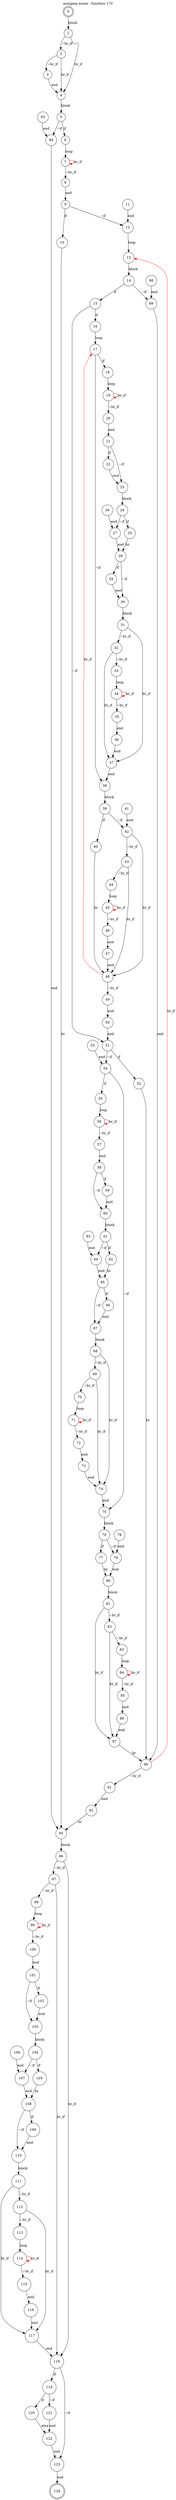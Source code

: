 digraph finite_state_machine {
    label = "mozjpeg.wasm - function 170"
    labelloc =  t
    labelfontsize = 16
    labelfontcolor = black
    labelfontname = "Helvetica"
    node [shape = doublecircle]; 0 124;
    node [shape = circle];
    0 -> 1[label = "block"];
    1 -> 2[label = "~br_if"];
    1 -> 4[label = "br_if"];
    2 -> 3[label = "~br_if"];
    2 -> 4[label = "br_if"];
    3 -> 4[label = "end"];
    4 -> 5[label = "block"];
    5 -> 6[label = "if"];
    5 -> 94[label = "~if"];
    6 -> 7[label = "loop"];
    7 -> 8[label = "~br_if"];
    7 -> 7[color="red" label = "br_if"];
    8 -> 9[label = "end"];
    9 -> 10[label = "if"];
    9 -> 12[label = "~if"];
    10 -> 95[label = "br"];
    11 -> 12[label = "end"];
    12 -> 13[label = "loop"];
    13 -> 14[label = "block"];
    14 -> 15[label = "if"];
    14 -> 89[label = "~if"];
    15 -> 16[label = "if"];
    15 -> 51[label = "~if"];
    16 -> 17[label = "loop"];
    17 -> 18[label = "if"];
    17 -> 38[label = "~if"];
    18 -> 19[label = "loop"];
    19 -> 20[label = "~br_if"];
    19 -> 19[color="red" label = "br_if"];
    20 -> 21[label = "end"];
    21 -> 22[label = "if"];
    21 -> 23[label = "~if"];
    22 -> 23[label = "end"];
    23 -> 24[label = "block"];
    24 -> 25[label = "if"];
    24 -> 27[label = "~if"];
    25 -> 28[label = "br"];
    26 -> 27[label = "end"];
    27 -> 28[label = "end"];
    28 -> 29[label = "if"];
    28 -> 30[label = "~if"];
    29 -> 30[label = "end"];
    30 -> 31[label = "block"];
    31 -> 32[label = "~br_if"];
    31 -> 37[label = "br_if"];
    32 -> 33[label = "~br_if"];
    32 -> 37[label = "br_if"];
    33 -> 34[label = "loop"];
    34 -> 35[label = "~br_if"];
    34 -> 34[color="red" label = "br_if"];
    35 -> 36[label = "end"];
    36 -> 37[label = "end"];
    37 -> 38[label = "end"];
    38 -> 39[label = "block"];
    39 -> 40[label = "if"];
    39 -> 42[label = "~if"];
    40 -> 48[label = "br"];
    41 -> 42[label = "end"];
    42 -> 43[label = "~br_if"];
    42 -> 48[label = "br_if"];
    43 -> 44[label = "~br_if"];
    43 -> 48[label = "br_if"];
    44 -> 45[label = "loop"];
    45 -> 46[label = "~br_if"];
    45 -> 45[color="red" label = "br_if"];
    46 -> 47[label = "end"];
    47 -> 48[label = "end"];
    48 -> 49[label = "~br_if"];
    48 -> 17[color="red" label = "br_if"];
    49 -> 50[label = "end"];
    50 -> 51[label = "end"];
    51 -> 52[label = "if"];
    51 -> 54[label = "~if"];
    52 -> 90[label = "br"];
    53 -> 54[label = "end"];
    54 -> 55[label = "if"];
    54 -> 75[label = "~if"];
    55 -> 56[label = "loop"];
    56 -> 57[label = "~br_if"];
    56 -> 56[color="red" label = "br_if"];
    57 -> 58[label = "end"];
    58 -> 59[label = "if"];
    58 -> 60[label = "~if"];
    59 -> 60[label = "end"];
    60 -> 61[label = "block"];
    61 -> 62[label = "if"];
    61 -> 64[label = "~if"];
    62 -> 65[label = "br"];
    63 -> 64[label = "end"];
    64 -> 65[label = "end"];
    65 -> 66[label = "if"];
    65 -> 67[label = "~if"];
    66 -> 67[label = "end"];
    67 -> 68[label = "block"];
    68 -> 69[label = "~br_if"];
    68 -> 74[label = "br_if"];
    69 -> 70[label = "~br_if"];
    69 -> 74[label = "br_if"];
    70 -> 71[label = "loop"];
    71 -> 72[label = "~br_if"];
    71 -> 71[color="red" label = "br_if"];
    72 -> 73[label = "end"];
    73 -> 74[label = "end"];
    74 -> 75[label = "end"];
    75 -> 76[label = "block"];
    76 -> 77[label = "if"];
    76 -> 79[label = "~if"];
    77 -> 80[label = "br"];
    78 -> 79[label = "end"];
    79 -> 80[label = "end"];
    80 -> 81[label = "block"];
    81 -> 82[label = "~br_if"];
    81 -> 87[label = "br_if"];
    82 -> 83[label = "~br_if"];
    82 -> 87[label = "br_if"];
    83 -> 84[label = "loop"];
    84 -> 85[label = "~br_if"];
    84 -> 84[color="red" label = "br_if"];
    85 -> 86[label = "end"];
    86 -> 87[label = "end"];
    87 -> 90[label = "br"];
    88 -> 89[label = "end"];
    89 -> 90[label = "end"];
    90 -> 91[label = "~br_if"];
    90 -> 13[color="red" label = "br_if"];
    91 -> 92[label = "end"];
    92 -> 95[label = "br"];
    93 -> 94[label = "end"];
    94 -> 95[label = "end"];
    95 -> 96[label = "block"];
    96 -> 97[label = "~br_if"];
    96 -> 118[label = "br_if"];
    97 -> 98[label = "~br_if"];
    97 -> 118[label = "br_if"];
    98 -> 99[label = "loop"];
    99 -> 100[label = "~br_if"];
    99 -> 99[color="red" label = "br_if"];
    100 -> 101[label = "end"];
    101 -> 102[label = "if"];
    101 -> 103[label = "~if"];
    102 -> 103[label = "end"];
    103 -> 104[label = "block"];
    104 -> 105[label = "if"];
    104 -> 107[label = "~if"];
    105 -> 108[label = "br"];
    106 -> 107[label = "end"];
    107 -> 108[label = "end"];
    108 -> 109[label = "if"];
    108 -> 110[label = "~if"];
    109 -> 110[label = "end"];
    110 -> 111[label = "block"];
    111 -> 112[label = "~br_if"];
    111 -> 117[label = "br_if"];
    112 -> 113[label = "~br_if"];
    112 -> 117[label = "br_if"];
    113 -> 114[label = "loop"];
    114 -> 115[label = "~br_if"];
    114 -> 114[color="red" label = "br_if"];
    115 -> 116[label = "end"];
    116 -> 117[label = "end"];
    117 -> 118[label = "end"];
    118 -> 119[label = "if"];
    118 -> 123[label = "~if"];
    119 -> 120[label = "if"];
    119 -> 121[label = "~if"];
    120 -> 122[label = "else"];
    121 -> 122[label = "end"];
    122 -> 123[label = "end"];
    123 -> 124[label = "end"];
}
